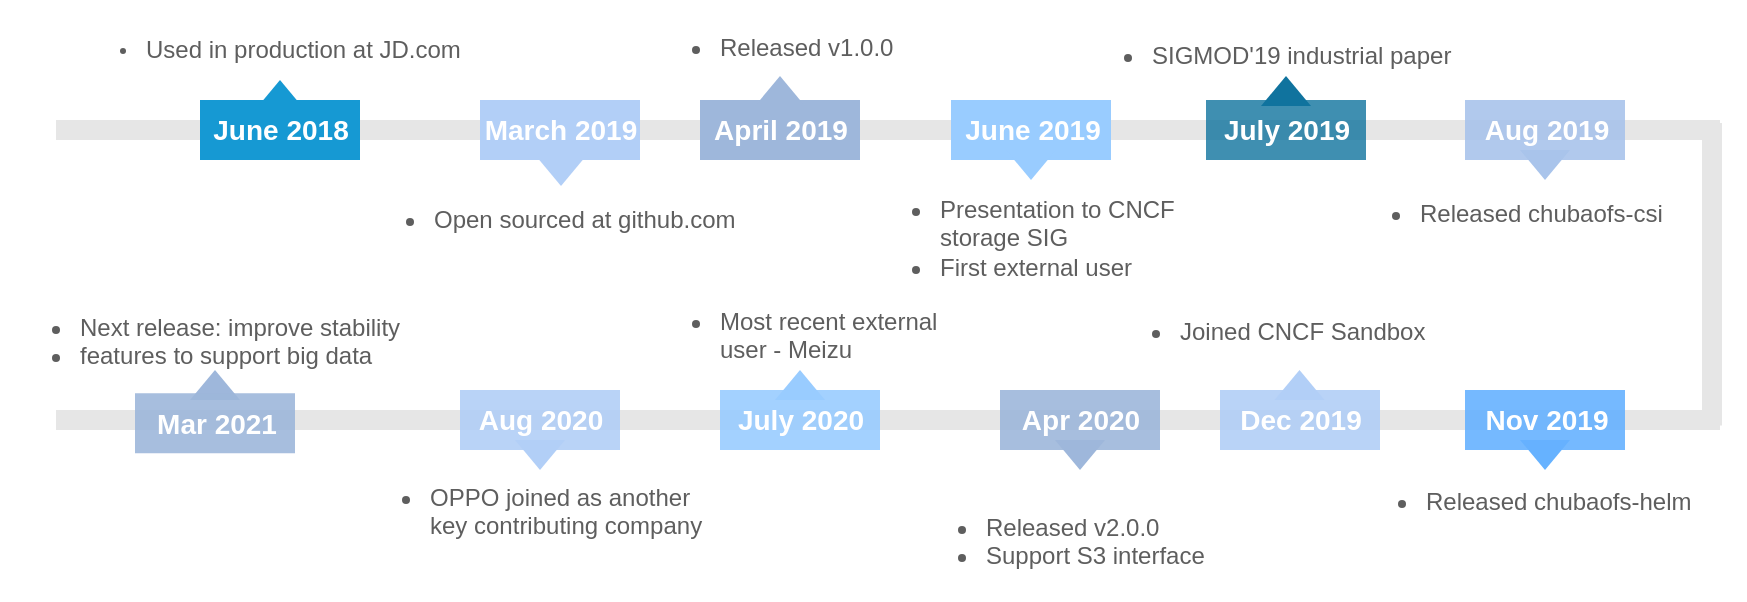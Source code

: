 <mxfile version="14.4.2" type="github">
  <diagram id="hNXSsVTtNlDehrTXKesi" name="history">
    <mxGraphModel dx="782" dy="381" grid="1" gridSize="10" guides="1" tooltips="1" connect="1" arrows="1" fold="1" page="1" pageScale="1" pageWidth="850" pageHeight="1100" math="0" shadow="0">
      <root>
        <mxCell id="x-tMEXo466bzIukRYSVs-0" />
        <mxCell id="x-tMEXo466bzIukRYSVs-1" parent="x-tMEXo466bzIukRYSVs-0" />
        <mxCell id="VeFoJCRVOljZTH2fcLI_-4" value="" style="fillColor=#E6E6E6;rounded=0;strokeColor=none;rotation=90;" parent="x-tMEXo466bzIukRYSVs-1" vertex="1">
          <mxGeometry x="880.38" y="302.13" width="151.25" height="10" as="geometry" />
        </mxCell>
        <mxCell id="VeFoJCRVOljZTH2fcLI_-6" value="" style="fillColor=#E6E6E6;rounded=0;strokeColor=none;" parent="x-tMEXo466bzIukRYSVs-1" vertex="1">
          <mxGeometry x="128" y="375" width="832" height="10" as="geometry" />
        </mxCell>
        <mxCell id="-Kwli7zUqtT9L6henqgJ-0" value="" style="fillColor=#E6E6E6;rounded=0;strokeColor=none;" parent="x-tMEXo466bzIukRYSVs-1" vertex="1">
          <mxGeometry x="128" y="230" width="832" height="10" as="geometry" />
        </mxCell>
        <mxCell id="-Kwli7zUqtT9L6henqgJ-1" value="June 2018" style="shape=mxgraph.infographic.ribbonSimple;notch1=0;notch2=0;notch=0;html=1;fillColor=#1699D3;strokeColor=none;shadow=0;fontSize=14;fontColor=#FFFFFF;align=center;spacingLeft=0;fontStyle=1;" parent="x-tMEXo466bzIukRYSVs-1" vertex="1">
          <mxGeometry x="200" y="220" width="80" height="30" as="geometry" />
        </mxCell>
        <mxCell id="-Kwli7zUqtT9L6henqgJ-2" value="March 2019" style="shape=mxgraph.infographic.ribbonSimple;notch1=0;notch2=0;notch=0;html=1;fillColor=#B2CFF7;strokeColor=none;shadow=0;fontSize=14;fontColor=#FFFFFF;align=center;spacingLeft=0;fontStyle=1;" parent="x-tMEXo466bzIukRYSVs-1" vertex="1">
          <mxGeometry x="340" y="220" width="80" height="30" as="geometry" />
        </mxCell>
        <mxCell id="-Kwli7zUqtT9L6henqgJ-3" value="June 2019" style="shape=mxgraph.infographic.ribbonSimple;notch1=0;notch2=0;notch=0;html=1;fillColor=#99CCFF;strokeColor=none;shadow=0;fontSize=14;fontColor=#FFFFFF;align=center;spacingLeft=0;fontStyle=1;" parent="x-tMEXo466bzIukRYSVs-1" vertex="1">
          <mxGeometry x="575.5" y="220" width="80" height="30" as="geometry" />
        </mxCell>
        <mxCell id="-Kwli7zUqtT9L6henqgJ-4" value="July 2019" style="shape=mxgraph.infographic.ribbonSimple;notch1=0;notch2=0;notch=0;html=1;fillColor=#10739E;strokeColor=none;shadow=0;fontSize=14;fontColor=#FFFFFF;align=center;spacingLeft=0;fontStyle=1;opacity=80;" parent="x-tMEXo466bzIukRYSVs-1" vertex="1">
          <mxGeometry x="703" y="220" width="80" height="30" as="geometry" />
        </mxCell>
        <mxCell id="-Kwli7zUqtT9L6henqgJ-5" value="April 2019" style="shape=mxgraph.infographic.ribbonSimple;notch1=0;notch2=0;notch=0;html=1;fillColor=#9EB7DB;strokeColor=none;shadow=0;fontSize=14;fontColor=#FFFFFF;align=center;spacingLeft=0;fontStyle=1;" parent="x-tMEXo466bzIukRYSVs-1" vertex="1">
          <mxGeometry x="450" y="220" width="80" height="30" as="geometry" />
        </mxCell>
        <mxCell id="-Kwli7zUqtT9L6henqgJ-6" value="&lt;ul style=&quot;font-family: &amp;#34;helvetica&amp;#34;&quot;&gt;&lt;li&gt;&lt;font style=&quot;font-size: 12px&quot;&gt;Used in production at JD.com&lt;/font&gt;&lt;/li&gt;&lt;/ul&gt;" style="rounded=0;strokeColor=none;fillColor=none;align=left;arcSize=12;verticalAlign=bottom;whiteSpace=wrap;html=1;fontSize=10;spacing=0;spacingRight=10;spacingLeft=0;fontColor=#4D4D4D;textOpacity=90;" parent="x-tMEXo466bzIukRYSVs-1" vertex="1">
          <mxGeometry x="132.81" y="171" width="214.37" height="41" as="geometry" />
        </mxCell>
        <mxCell id="-Kwli7zUqtT9L6henqgJ-7" value="&lt;ul style=&quot;font-family: &amp;#34;helvetica&amp;#34; ; font-size: 12px&quot;&gt;&lt;li&gt;Open sourced at github.com&lt;/li&gt;&lt;/ul&gt;" style="rounded=0;strokeColor=none;fillColor=none;align=left;arcSize=12;verticalAlign=top;whiteSpace=wrap;html=1;fontSize=10;spacing=0;fontColor=#4D4D4D;spacingRight=10;textOpacity=90;" parent="x-tMEXo466bzIukRYSVs-1" vertex="1">
          <mxGeometry x="276.63" y="256" width="207.75" height="43" as="geometry" />
        </mxCell>
        <mxCell id="-Kwli7zUqtT9L6henqgJ-8" value="&lt;ul style=&quot;font-size: 12px ; font-family: &amp;#34;helvetica&amp;#34;&quot;&gt;&lt;li&gt;Presentation to CNCF storage SIG&lt;/li&gt;&lt;li&gt;First external user&lt;/li&gt;&lt;/ul&gt;" style="rounded=0;strokeColor=none;fillColor=none;align=left;arcSize=12;verticalAlign=bottom;whiteSpace=wrap;html=1;fontSize=10;spacing=0;fontColor=#4D4D4D;spacingRight=10;textOpacity=90;" parent="x-tMEXo466bzIukRYSVs-1" vertex="1">
          <mxGeometry x="530" y="265" width="170.5" height="58" as="geometry" />
        </mxCell>
        <mxCell id="-Kwli7zUqtT9L6henqgJ-9" value="&lt;ul style=&quot;font-family: &amp;#34;helvetica&amp;#34;&quot;&gt;&lt;li&gt;SIGMOD&#39;19 industrial paper&lt;/li&gt;&lt;/ul&gt;" style="rounded=0;strokeColor=none;fillColor=none;align=left;arcSize=12;verticalAlign=top;whiteSpace=wrap;html=1;fontSize=12;spacing=0;fontColor=#4D4D4D;spacingTop=0;spacingRight=10;textOpacity=90;" parent="x-tMEXo466bzIukRYSVs-1" vertex="1">
          <mxGeometry x="636.25" y="174" width="213.5" height="49" as="geometry" />
        </mxCell>
        <mxCell id="-Kwli7zUqtT9L6henqgJ-11" value="Aug 2019" style="shape=mxgraph.infographic.ribbonSimple;notch1=0;notch2=0;notch=0;html=1;fillColor=#A9C4EB;strokeColor=none;shadow=0;fontSize=14;fontColor=#FFFFFF;align=center;spacingLeft=0;fontStyle=1;opacity=90;" parent="x-tMEXo466bzIukRYSVs-1" vertex="1">
          <mxGeometry x="832.5" y="220" width="80" height="30" as="geometry" />
        </mxCell>
        <mxCell id="75KzgoXJ_HcJJNtGDVDj-0" value="" style="triangle;whiteSpace=wrap;html=1;rounded=0;shadow=0;strokeColor=none;strokeWidth=15;fillColor=#1699D3;gradientColor=none;fontSize=10;fontColor=#4D4D4D;align=center;rotation=-90;" parent="x-tMEXo466bzIukRYSVs-1" vertex="1">
          <mxGeometry x="232.5" y="205" width="15" height="25" as="geometry" />
        </mxCell>
        <mxCell id="75KzgoXJ_HcJJNtGDVDj-1" value="" style="triangle;whiteSpace=wrap;html=1;rounded=0;shadow=0;strokeColor=none;strokeWidth=15;fillColor=#B2CFF7;gradientColor=none;fontSize=10;fontColor=#4D4D4D;align=center;rotation=-90;direction=west;" parent="x-tMEXo466bzIukRYSVs-1" vertex="1">
          <mxGeometry x="373" y="243" width="15" height="25" as="geometry" />
        </mxCell>
        <mxCell id="75KzgoXJ_HcJJNtGDVDj-2" value="" style="triangle;whiteSpace=wrap;html=1;rounded=0;shadow=0;strokeColor=none;strokeWidth=15;fillColor=#99CCFF;gradientColor=none;fontSize=10;fontColor=#4D4D4D;align=center;rotation=90;" parent="x-tMEXo466bzIukRYSVs-1" vertex="1">
          <mxGeometry x="608" y="240" width="15" height="25" as="geometry" />
        </mxCell>
        <mxCell id="75KzgoXJ_HcJJNtGDVDj-3" value="" style="triangle;whiteSpace=wrap;html=1;rounded=0;shadow=0;strokeColor=none;strokeWidth=15;fillColor=#10739E;gradientColor=none;fontSize=10;fontColor=#4D4D4D;align=center;rotation=90;direction=west;" parent="x-tMEXo466bzIukRYSVs-1" vertex="1">
          <mxGeometry x="735.5" y="203" width="15" height="25" as="geometry" />
        </mxCell>
        <mxCell id="75KzgoXJ_HcJJNtGDVDj-4" value="" style="triangle;whiteSpace=wrap;html=1;rounded=0;shadow=0;strokeColor=none;strokeWidth=15;fillColor=#9EB7DB;gradientColor=none;fontSize=10;fontColor=#4D4D4D;align=center;rotation=-90;" parent="x-tMEXo466bzIukRYSVs-1" vertex="1">
          <mxGeometry x="482.5" y="203" width="15" height="25" as="geometry" />
        </mxCell>
        <mxCell id="75KzgoXJ_HcJJNtGDVDj-5" value="" style="triangle;whiteSpace=wrap;html=1;rounded=0;shadow=0;strokeColor=none;strokeWidth=15;fillColor=#A9C4EB;gradientColor=none;fontSize=10;fontColor=#4D4D4D;align=center;rotation=-90;direction=west;" parent="x-tMEXo466bzIukRYSVs-1" vertex="1">
          <mxGeometry x="865" y="240" width="15" height="25" as="geometry" />
        </mxCell>
        <mxCell id="VeFoJCRVOljZTH2fcLI_-5" value="Dec 2019" style="shape=mxgraph.infographic.ribbonSimple;notch1=0;notch2=0;notch=0;html=1;fillColor=#B2CFF7;strokeColor=none;shadow=0;fontSize=14;fontColor=#FFFFFF;align=center;spacingLeft=0;fontStyle=1;opacity=90;" parent="x-tMEXo466bzIukRYSVs-1" vertex="1">
          <mxGeometry x="710" y="365" width="80" height="30" as="geometry" />
        </mxCell>
        <mxCell id="VeFoJCRVOljZTH2fcLI_-7" value="&lt;ul style=&quot;font-family: &amp;#34;helvetica&amp;#34; ; font-size: 12px&quot;&gt;&lt;li&gt;Released v1.0.0&lt;/li&gt;&lt;/ul&gt;" style="rounded=0;strokeColor=none;fillColor=none;align=left;arcSize=12;verticalAlign=top;whiteSpace=wrap;html=1;fontSize=10;spacing=0;fontColor=#4D4D4D;spacingRight=10;textOpacity=90;" parent="x-tMEXo466bzIukRYSVs-1" vertex="1">
          <mxGeometry x="419.57" y="170" width="140.87" height="43" as="geometry" />
        </mxCell>
        <mxCell id="VeFoJCRVOljZTH2fcLI_-8" value="&lt;ul style=&quot;font-family: &amp;#34;helvetica&amp;#34;&quot;&gt;&lt;li&gt;Released chubaofs-csi&lt;/li&gt;&lt;/ul&gt;" style="rounded=0;strokeColor=none;fillColor=none;align=left;arcSize=12;verticalAlign=top;whiteSpace=wrap;html=1;fontSize=12;spacing=0;fontColor=#4D4D4D;spacingTop=0;spacingRight=10;textOpacity=90;" parent="x-tMEXo466bzIukRYSVs-1" vertex="1">
          <mxGeometry x="770" y="253" width="173.5" height="49" as="geometry" />
        </mxCell>
        <mxCell id="VeFoJCRVOljZTH2fcLI_-9" value="" style="triangle;whiteSpace=wrap;html=1;rounded=0;shadow=0;strokeColor=none;strokeWidth=15;fillColor=#66B2FF;gradientColor=none;fontSize=10;fontColor=#4D4D4D;align=center;rotation=-90;direction=west;" parent="x-tMEXo466bzIukRYSVs-1" vertex="1">
          <mxGeometry x="865" y="385" width="15" height="25" as="geometry" />
        </mxCell>
        <mxCell id="VeFoJCRVOljZTH2fcLI_-10" value="&lt;ul style=&quot;font-family: &amp;#34;helvetica&amp;#34;&quot;&gt;&lt;li&gt;Released chubaofs-helm&lt;/li&gt;&lt;/ul&gt;" style="rounded=0;strokeColor=none;fillColor=none;align=left;arcSize=12;verticalAlign=top;whiteSpace=wrap;html=1;fontSize=12;spacing=0;fontColor=#4D4D4D;spacingTop=0;spacingRight=10;textOpacity=90;" parent="x-tMEXo466bzIukRYSVs-1" vertex="1">
          <mxGeometry x="772.5" y="396.63" width="200" height="49" as="geometry" />
        </mxCell>
        <mxCell id="VeFoJCRVOljZTH2fcLI_-12" value="&lt;ul style=&quot;font-family: &amp;#34;helvetica&amp;#34;&quot;&gt;&lt;li&gt;Joined CNCF Sandbox&lt;/li&gt;&lt;/ul&gt;" style="rounded=0;strokeColor=none;fillColor=none;align=left;arcSize=12;verticalAlign=top;whiteSpace=wrap;html=1;fontSize=12;spacing=0;fontColor=#4D4D4D;spacingTop=0;spacingRight=10;textOpacity=90;" parent="x-tMEXo466bzIukRYSVs-1" vertex="1">
          <mxGeometry x="649.75" y="312.13" width="200" height="49" as="geometry" />
        </mxCell>
        <mxCell id="VeFoJCRVOljZTH2fcLI_-13" value="Apr 2020" style="shape=mxgraph.infographic.ribbonSimple;notch1=0;notch2=0;notch=0;html=1;fillColor=#9EB7DB;strokeColor=none;shadow=0;fontSize=14;fontColor=#FFFFFF;align=center;spacingLeft=0;fontStyle=1;opacity=90;" parent="x-tMEXo466bzIukRYSVs-1" vertex="1">
          <mxGeometry x="600" y="365" width="80" height="30" as="geometry" />
        </mxCell>
        <mxCell id="VeFoJCRVOljZTH2fcLI_-14" value="&lt;ul style=&quot;font-family: &amp;#34;helvetica&amp;#34;&quot;&gt;&lt;li&gt;Released v2.0.0&lt;/li&gt;&lt;li&gt;Support S3 interface&lt;/li&gt;&lt;/ul&gt;" style="rounded=0;strokeColor=none;fillColor=none;align=left;arcSize=12;verticalAlign=top;whiteSpace=wrap;html=1;fontSize=12;spacing=0;fontColor=#4D4D4D;spacingTop=0;spacingRight=10;textOpacity=90;" parent="x-tMEXo466bzIukRYSVs-1" vertex="1">
          <mxGeometry x="553.25" y="410" width="200" height="60" as="geometry" />
        </mxCell>
        <mxCell id="VeFoJCRVOljZTH2fcLI_-15" value="July 2020" style="shape=mxgraph.infographic.ribbonSimple;notch1=0;notch2=0;notch=0;html=1;fillColor=#99CCFF;strokeColor=none;shadow=0;fontSize=14;fontColor=#FFFFFF;align=center;spacingLeft=0;fontStyle=1;opacity=90;" parent="x-tMEXo466bzIukRYSVs-1" vertex="1">
          <mxGeometry x="460" y="365" width="80" height="30" as="geometry" />
        </mxCell>
        <mxCell id="VeFoJCRVOljZTH2fcLI_-16" value="&lt;ul style=&quot;font-family: &amp;#34;helvetica&amp;#34;&quot;&gt;&lt;li&gt;OPPO joined as another key contributing company&lt;/li&gt;&lt;/ul&gt;" style="rounded=0;strokeColor=none;fillColor=none;align=left;arcSize=12;verticalAlign=top;whiteSpace=wrap;html=1;fontSize=12;spacing=0;fontColor=#4D4D4D;spacingTop=0;spacingRight=10;textOpacity=90;" parent="x-tMEXo466bzIukRYSVs-1" vertex="1">
          <mxGeometry x="275" y="395" width="190" height="75" as="geometry" />
        </mxCell>
        <mxCell id="VeFoJCRVOljZTH2fcLI_-17" value="&lt;ul style=&quot;font-family: &amp;#34;helvetica&amp;#34;&quot;&gt;&lt;li&gt;Most recent external user - Meizu&lt;/li&gt;&lt;/ul&gt;" style="rounded=0;strokeColor=none;fillColor=none;align=left;arcSize=12;verticalAlign=top;whiteSpace=wrap;html=1;fontSize=12;spacing=0;fontColor=#4D4D4D;spacingTop=0;spacingRight=10;textOpacity=90;" parent="x-tMEXo466bzIukRYSVs-1" vertex="1">
          <mxGeometry x="419.57" y="306.63" width="165" height="60" as="geometry" />
        </mxCell>
        <mxCell id="VeFoJCRVOljZTH2fcLI_-18" value="Aug 2020" style="shape=mxgraph.infographic.ribbonSimple;notch1=0;notch2=0;notch=0;html=1;fillColor=#B2CFF7;strokeColor=none;shadow=0;fontSize=14;fontColor=#FFFFFF;align=center;spacingLeft=0;fontStyle=1;opacity=90;" parent="x-tMEXo466bzIukRYSVs-1" vertex="1">
          <mxGeometry x="330" y="365" width="80" height="30" as="geometry" />
        </mxCell>
        <mxCell id="VeFoJCRVOljZTH2fcLI_-20" value="&lt;ul style=&quot;font-family: &amp;#34;helvetica&amp;#34;&quot;&gt;&lt;li&gt;Next release: improve stability&lt;/li&gt;&lt;li&gt;features to support big data&lt;/li&gt;&lt;/ul&gt;" style="rounded=0;strokeColor=none;fillColor=none;align=left;arcSize=12;verticalAlign=top;whiteSpace=wrap;html=1;fontSize=12;spacing=0;fontColor=#4D4D4D;spacingTop=0;spacingRight=10;textOpacity=90;" parent="x-tMEXo466bzIukRYSVs-1" vertex="1">
          <mxGeometry x="100" y="310" width="240" height="75" as="geometry" />
        </mxCell>
        <mxCell id="VeFoJCRVOljZTH2fcLI_-22" value="" style="triangle;whiteSpace=wrap;html=1;rounded=0;shadow=0;strokeColor=none;strokeWidth=15;fillColor=#B2CFF7;gradientColor=none;fontSize=10;fontColor=#4D4D4D;align=center;rotation=90;direction=west;" parent="x-tMEXo466bzIukRYSVs-1" vertex="1">
          <mxGeometry x="742.25" y="350" width="15" height="25" as="geometry" />
        </mxCell>
        <mxCell id="VeFoJCRVOljZTH2fcLI_-3" value="Nov 2019" style="shape=mxgraph.infographic.ribbonSimple;notch1=0;notch2=0;notch=0;html=1;fillColor=#66B2FF;strokeColor=none;shadow=0;fontSize=14;fontColor=#FFFFFF;align=center;spacingLeft=0;fontStyle=1;opacity=90;" parent="x-tMEXo466bzIukRYSVs-1" vertex="1">
          <mxGeometry x="832.5" y="365" width="80" height="30" as="geometry" />
        </mxCell>
        <mxCell id="VeFoJCRVOljZTH2fcLI_-23" value="" style="triangle;whiteSpace=wrap;html=1;rounded=0;shadow=0;strokeColor=none;strokeWidth=15;fillColor=#99CCFF;gradientColor=none;fontSize=10;fontColor=#4D4D4D;align=center;rotation=90;direction=west;" parent="x-tMEXo466bzIukRYSVs-1" vertex="1">
          <mxGeometry x="492.5" y="350" width="15" height="25" as="geometry" />
        </mxCell>
        <mxCell id="VeFoJCRVOljZTH2fcLI_-24" value="" style="triangle;whiteSpace=wrap;html=1;rounded=0;shadow=0;strokeColor=none;strokeWidth=15;fillColor=#9EB7DB;gradientColor=none;fontSize=10;fontColor=#4D4D4D;align=center;rotation=90;direction=west;" parent="x-tMEXo466bzIukRYSVs-1" vertex="1">
          <mxGeometry x="200" y="350" width="15" height="25" as="geometry" />
        </mxCell>
        <mxCell id="VeFoJCRVOljZTH2fcLI_-25" value="" style="triangle;whiteSpace=wrap;html=1;rounded=0;shadow=0;strokeColor=none;strokeWidth=15;fillColor=#9EB7DB;gradientColor=none;fontSize=10;fontColor=#4D4D4D;align=center;rotation=-90;direction=west;" parent="x-tMEXo466bzIukRYSVs-1" vertex="1">
          <mxGeometry x="632.5" y="385" width="15" height="25" as="geometry" />
        </mxCell>
        <mxCell id="VeFoJCRVOljZTH2fcLI_-26" value="" style="triangle;whiteSpace=wrap;html=1;rounded=0;shadow=0;strokeColor=none;strokeWidth=15;fillColor=#B2CFF7;gradientColor=none;fontSize=10;fontColor=#4D4D4D;align=center;rotation=-90;direction=west;" parent="x-tMEXo466bzIukRYSVs-1" vertex="1">
          <mxGeometry x="362.5" y="385" width="15" height="25" as="geometry" />
        </mxCell>
        <mxCell id="VeFoJCRVOljZTH2fcLI_-19" value="Mar 2021" style="shape=mxgraph.infographic.ribbonSimple;notch1=0;notch2=0;notch=0;html=1;fillColor=#9EB7DB;strokeColor=none;shadow=0;fontSize=14;fontColor=#FFFFFF;align=center;spacingLeft=0;fontStyle=1;opacity=90;" parent="x-tMEXo466bzIukRYSVs-1" vertex="1">
          <mxGeometry x="167.5" y="366.63" width="80" height="30" as="geometry" />
        </mxCell>
      </root>
    </mxGraphModel>
  </diagram>
</mxfile>
